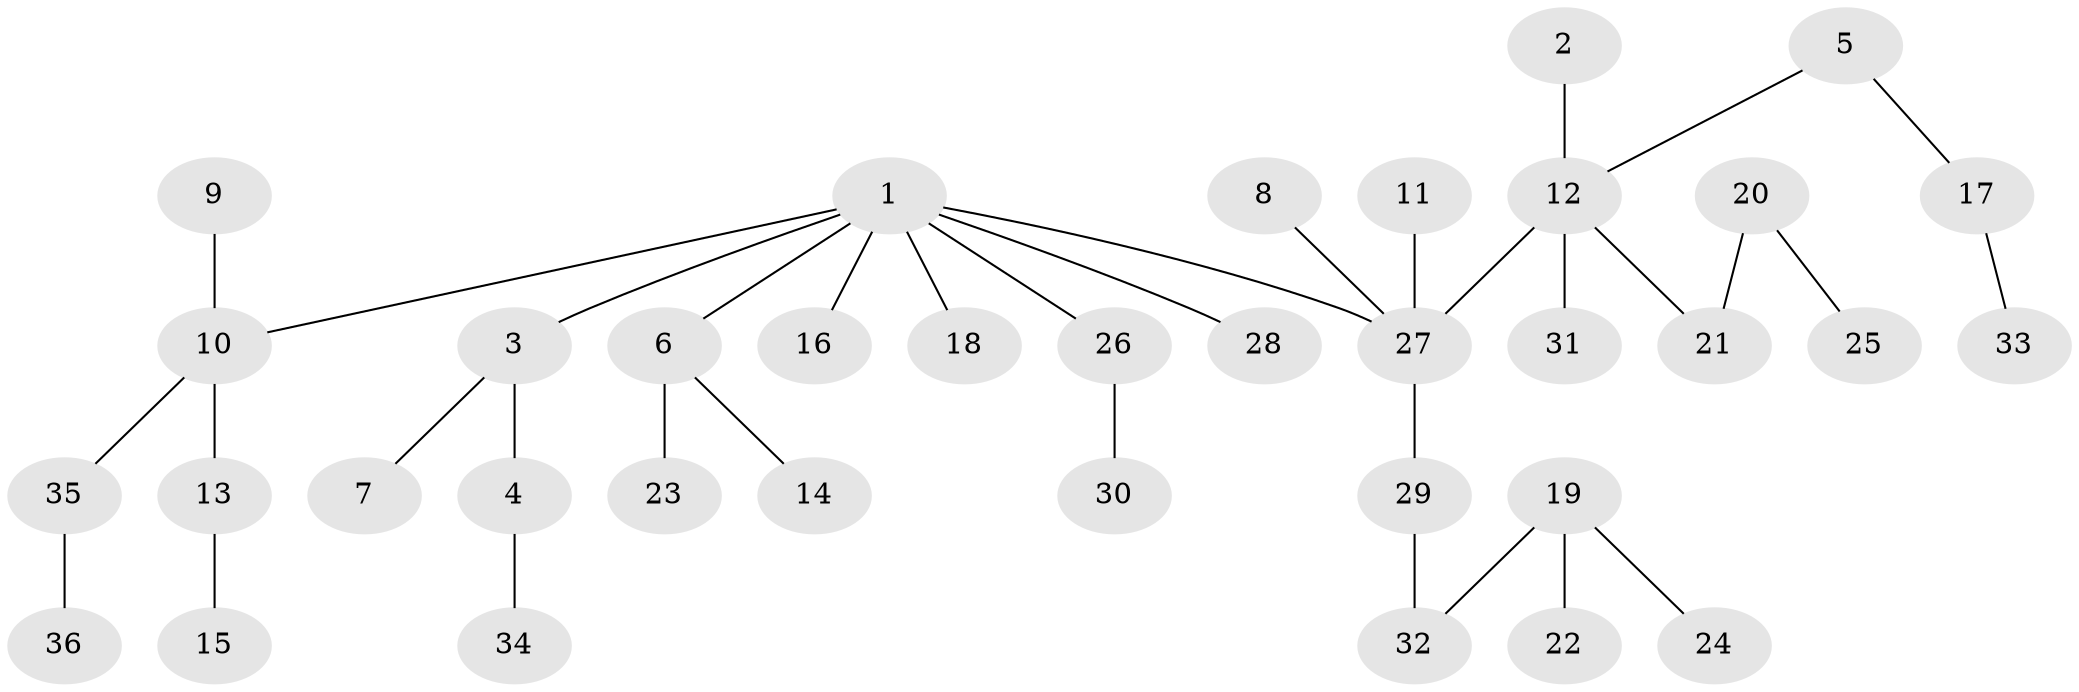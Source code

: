 // original degree distribution, {4: 0.05555555555555555, 7: 0.013888888888888888, 5: 0.013888888888888888, 6: 0.013888888888888888, 2: 0.2638888888888889, 3: 0.16666666666666666, 1: 0.4722222222222222}
// Generated by graph-tools (version 1.1) at 2025/26/03/09/25 03:26:33]
// undirected, 36 vertices, 35 edges
graph export_dot {
graph [start="1"]
  node [color=gray90,style=filled];
  1;
  2;
  3;
  4;
  5;
  6;
  7;
  8;
  9;
  10;
  11;
  12;
  13;
  14;
  15;
  16;
  17;
  18;
  19;
  20;
  21;
  22;
  23;
  24;
  25;
  26;
  27;
  28;
  29;
  30;
  31;
  32;
  33;
  34;
  35;
  36;
  1 -- 3 [weight=1.0];
  1 -- 6 [weight=1.0];
  1 -- 10 [weight=1.0];
  1 -- 16 [weight=1.0];
  1 -- 18 [weight=1.0];
  1 -- 26 [weight=1.0];
  1 -- 27 [weight=1.0];
  1 -- 28 [weight=1.0];
  2 -- 12 [weight=1.0];
  3 -- 4 [weight=1.0];
  3 -- 7 [weight=1.0];
  4 -- 34 [weight=1.0];
  5 -- 12 [weight=1.0];
  5 -- 17 [weight=1.0];
  6 -- 14 [weight=1.0];
  6 -- 23 [weight=1.0];
  8 -- 27 [weight=1.0];
  9 -- 10 [weight=1.0];
  10 -- 13 [weight=1.0];
  10 -- 35 [weight=1.0];
  11 -- 27 [weight=1.0];
  12 -- 21 [weight=1.0];
  12 -- 27 [weight=1.0];
  12 -- 31 [weight=1.0];
  13 -- 15 [weight=1.0];
  17 -- 33 [weight=1.0];
  19 -- 22 [weight=1.0];
  19 -- 24 [weight=1.0];
  19 -- 32 [weight=1.0];
  20 -- 21 [weight=1.0];
  20 -- 25 [weight=1.0];
  26 -- 30 [weight=1.0];
  27 -- 29 [weight=1.0];
  29 -- 32 [weight=1.0];
  35 -- 36 [weight=1.0];
}

